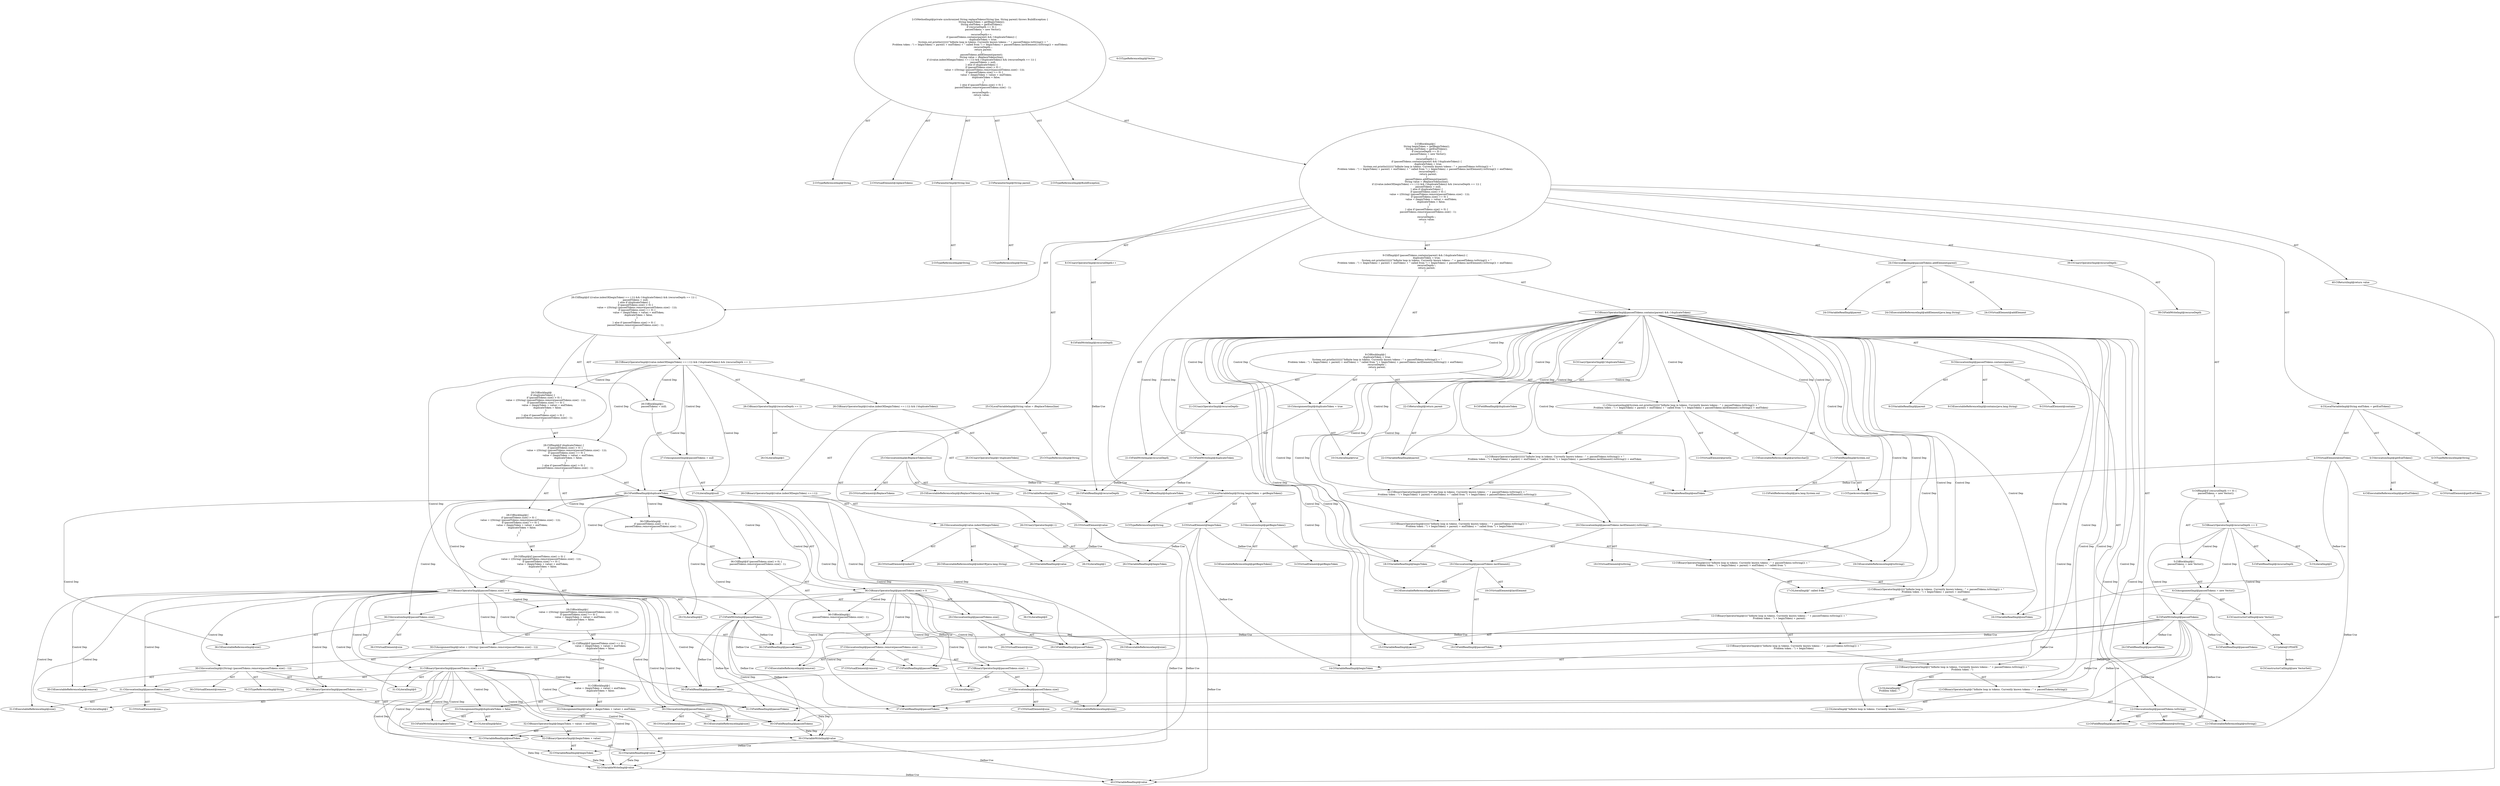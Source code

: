 digraph "replaceTokens#?,String,String" {
0 [label="2:CtTypeReferenceImpl@String" shape=ellipse]
1 [label="2:CtVirtualElement@replaceTokens" shape=ellipse]
2 [label="2:CtParameterImpl@String line" shape=ellipse]
3 [label="2:CtTypeReferenceImpl@String" shape=ellipse]
4 [label="2:CtParameterImpl@String parent" shape=ellipse]
5 [label="2:CtTypeReferenceImpl@String" shape=ellipse]
6 [label="2:CtTypeReferenceImpl@BuildException" shape=ellipse]
7 [label="3:CtTypeReferenceImpl@String" shape=ellipse]
8 [label="3:CtExecutableReferenceImpl@getBeginToken()" shape=ellipse]
9 [label="3:CtVirtualElement@getBeginToken" shape=ellipse]
10 [label="3:CtInvocationImpl@getBeginToken()" shape=ellipse]
11 [label="3:CtVirtualElement@beginToken" shape=ellipse]
12 [label="3:CtLocalVariableImpl@String beginToken = getBeginToken()" shape=ellipse]
13 [label="4:CtTypeReferenceImpl@String" shape=ellipse]
14 [label="4:CtExecutableReferenceImpl@getEndToken()" shape=ellipse]
15 [label="4:CtVirtualElement@getEndToken" shape=ellipse]
16 [label="4:CtInvocationImpl@getEndToken()" shape=ellipse]
17 [label="4:CtVirtualElement@endToken" shape=ellipse]
18 [label="4:CtLocalVariableImpl@String endToken = getEndToken()" shape=ellipse]
19 [label="5:CtFieldReadImpl@recurseDepth" shape=ellipse]
20 [label="5:CtLiteralImpl@0" shape=ellipse]
21 [label="5:CtBinaryOperatorImpl@recurseDepth == 0" shape=ellipse]
22 [label="6:CtFieldWriteImpl@passedTokens" shape=ellipse]
23 [label="6:CtTypeReferenceImpl@Vector" shape=ellipse]
24 [label="6:CtConstructorCallImpl@new Vector()" shape=ellipse]
25 [label="6:CtAssignmentImpl@passedTokens = new Vector()" shape=ellipse]
26 [label="5:CtBlockImpl@\{
    passedTokens = new Vector();
\}" shape=ellipse]
27 [label="5:CtIfImpl@if (recurseDepth == 0) \{
    passedTokens = new Vector();
\}" shape=ellipse]
28 [label="8:CtFieldWriteImpl@recurseDepth" shape=ellipse]
29 [label="8:CtUnaryOperatorImpl@recurseDepth++" shape=ellipse]
30 [label="9:CtExecutableReferenceImpl@contains(java.lang.String)" shape=ellipse]
31 [label="9:CtVirtualElement@contains" shape=ellipse]
32 [label="9:CtFieldReadImpl@passedTokens" shape=ellipse]
33 [label="9:CtVariableReadImpl@parent" shape=ellipse]
34 [label="9:CtInvocationImpl@passedTokens.contains(parent)" shape=ellipse]
35 [label="9:CtFieldReadImpl@duplicateToken" shape=ellipse]
36 [label="9:CtUnaryOperatorImpl@(!duplicateToken)" shape=ellipse]
37 [label="9:CtBinaryOperatorImpl@passedTokens.contains(parent) && (!duplicateToken)" shape=ellipse]
38 [label="10:CtFieldWriteImpl@duplicateToken" shape=ellipse]
39 [label="10:CtLiteralImpl@true" shape=ellipse]
40 [label="10:CtAssignmentImpl@duplicateToken = true" shape=ellipse]
41 [label="11:CtExecutableReferenceImpl@println(char[])" shape=ellipse]
42 [label="11:CtVirtualElement@println" shape=ellipse]
43 [label="11:CtTypeAccessImpl@System" shape=ellipse]
44 [label="11:CtFieldReadImpl@System.out" shape=ellipse]
45 [label="11:CtFieldReferenceImpl@java.lang.System.out" shape=ellipse]
46 [label="12:CtLiteralImpl@\"Infinite loop in tokens. Currently known tokens : \"" shape=ellipse]
47 [label="12:CtExecutableReferenceImpl@toString()" shape=ellipse]
48 [label="12:CtVirtualElement@toString" shape=ellipse]
49 [label="12:CtFieldReadImpl@passedTokens" shape=ellipse]
50 [label="12:CtInvocationImpl@passedTokens.toString()" shape=ellipse]
51 [label="12:CtBinaryOperatorImpl@(\"Infinite loop in tokens. Currently known tokens : \" + passedTokens.toString())" shape=ellipse]
52 [label="13:CtLiteralImpl@\"\nProblem token : \"" shape=ellipse]
53 [label="12:CtBinaryOperatorImpl@((\"Infinite loop in tokens. Currently known tokens : \" + passedTokens.toString()) + \"\nProblem token : \")" shape=ellipse]
54 [label="14:CtVariableReadImpl@beginToken" shape=ellipse]
55 [label="12:CtBinaryOperatorImpl@(((\"Infinite loop in tokens. Currently known tokens : \" + passedTokens.toString()) + \"\nProblem token : \") + beginToken)" shape=ellipse]
56 [label="15:CtVariableReadImpl@parent" shape=ellipse]
57 [label="12:CtBinaryOperatorImpl@((((\"Infinite loop in tokens. Currently known tokens : \" + passedTokens.toString()) + \"\nProblem token : \") + beginToken) + parent)" shape=ellipse]
58 [label="16:CtVariableReadImpl@endToken" shape=ellipse]
59 [label="12:CtBinaryOperatorImpl@(((((\"Infinite loop in tokens. Currently known tokens : \" + passedTokens.toString()) + \"\nProblem token : \") + beginToken) + parent) + endToken)" shape=ellipse]
60 [label="17:CtLiteralImpl@\" called from \"" shape=ellipse]
61 [label="12:CtBinaryOperatorImpl@((((((\"Infinite loop in tokens. Currently known tokens : \" + passedTokens.toString()) + \"\nProblem token : \") + beginToken) + parent) + endToken) + \" called from \")" shape=ellipse]
62 [label="18:CtVariableReadImpl@beginToken" shape=ellipse]
63 [label="12:CtBinaryOperatorImpl@(((((((\"Infinite loop in tokens. Currently known tokens : \" + passedTokens.toString()) + \"\nProblem token : \") + beginToken) + parent) + endToken) + \" called from \") + beginToken)" shape=ellipse]
64 [label="19:CtExecutableReferenceImpl@toString()" shape=ellipse]
65 [label="19:CtVirtualElement@toString" shape=ellipse]
66 [label="19:CtExecutableReferenceImpl@lastElement()" shape=ellipse]
67 [label="19:CtVirtualElement@lastElement" shape=ellipse]
68 [label="19:CtFieldReadImpl@passedTokens" shape=ellipse]
69 [label="19:CtInvocationImpl@passedTokens.lastElement()" shape=ellipse]
70 [label="19:CtInvocationImpl@passedTokens.lastElement().toString()" shape=ellipse]
71 [label="12:CtBinaryOperatorImpl@((((((((\"Infinite loop in tokens. Currently known tokens : \" + passedTokens.toString()) + \"\nProblem token : \") + beginToken) + parent) + endToken) + \" called from \") + beginToken) + passedTokens.lastElement().toString())" shape=ellipse]
72 [label="20:CtVariableReadImpl@endToken" shape=ellipse]
73 [label="12:CtBinaryOperatorImpl@((((((((\"Infinite loop in tokens. Currently known tokens : \" + passedTokens.toString()) + \"\nProblem token : \") + beginToken) + parent) + endToken) + \" called from \") + beginToken) + passedTokens.lastElement().toString()) + endToken" shape=ellipse]
74 [label="11:CtInvocationImpl@System.out.println(((((((((\"Infinite loop in tokens. Currently known tokens : \" + passedTokens.toString()) + \"\nProblem token : \") + beginToken) + parent) + endToken) + \" called from \") + beginToken) + passedTokens.lastElement().toString()) + endToken)" shape=ellipse]
75 [label="21:CtFieldWriteImpl@recurseDepth" shape=ellipse]
76 [label="21:CtUnaryOperatorImpl@recurseDepth--" shape=ellipse]
77 [label="22:CtVariableReadImpl@parent" shape=ellipse]
78 [label="22:CtReturnImpl@return parent" shape=ellipse]
79 [label="9:CtBlockImpl@\{
    duplicateToken = true;
    System.out.println(((((((((\"Infinite loop in tokens. Currently known tokens : \" + passedTokens.toString()) + \"\nProblem token : \") + beginToken) + parent) + endToken) + \" called from \") + beginToken) + passedTokens.lastElement().toString()) + endToken);
    recurseDepth--;
    return parent;
\}" shape=ellipse]
80 [label="9:CtIfImpl@if (passedTokens.contains(parent) && (!duplicateToken)) \{
    duplicateToken = true;
    System.out.println(((((((((\"Infinite loop in tokens. Currently known tokens : \" + passedTokens.toString()) + \"\nProblem token : \") + beginToken) + parent) + endToken) + \" called from \") + beginToken) + passedTokens.lastElement().toString()) + endToken);
    recurseDepth--;
    return parent;
\}" shape=ellipse]
81 [label="24:CtExecutableReferenceImpl@addElement(java.lang.String)" shape=ellipse]
82 [label="24:CtVirtualElement@addElement" shape=ellipse]
83 [label="24:CtFieldReadImpl@passedTokens" shape=ellipse]
84 [label="24:CtVariableReadImpl@parent" shape=ellipse]
85 [label="24:CtInvocationImpl@passedTokens.addElement(parent)" shape=ellipse]
86 [label="25:CtTypeReferenceImpl@String" shape=ellipse]
87 [label="25:CtExecutableReferenceImpl@iReplaceTokens(java.lang.String)" shape=ellipse]
88 [label="25:CtVirtualElement@iReplaceTokens" shape=ellipse]
89 [label="25:CtVariableReadImpl@line" shape=ellipse]
90 [label="25:CtInvocationImpl@iReplaceTokens(line)" shape=ellipse]
91 [label="25:CtVirtualElement@value" shape=ellipse]
92 [label="25:CtLocalVariableImpl@String value = iReplaceTokens(line)" shape=ellipse]
93 [label="26:CtExecutableReferenceImpl@indexOf(java.lang.String)" shape=ellipse]
94 [label="26:CtVirtualElement@indexOf" shape=ellipse]
95 [label="26:CtVariableReadImpl@value" shape=ellipse]
96 [label="26:CtVariableReadImpl@beginToken" shape=ellipse]
97 [label="26:CtInvocationImpl@value.indexOf(beginToken)" shape=ellipse]
98 [label="26:CtLiteralImpl@1" shape=ellipse]
99 [label="26:CtUnaryOperatorImpl@(-1)" shape=ellipse]
100 [label="26:CtBinaryOperatorImpl@(value.indexOf(beginToken) == (-1))" shape=ellipse]
101 [label="26:CtFieldReadImpl@duplicateToken" shape=ellipse]
102 [label="26:CtUnaryOperatorImpl@(!duplicateToken)" shape=ellipse]
103 [label="26:CtBinaryOperatorImpl@((value.indexOf(beginToken) == (-1)) && (!duplicateToken))" shape=ellipse]
104 [label="26:CtFieldReadImpl@recurseDepth" shape=ellipse]
105 [label="26:CtLiteralImpl@1" shape=ellipse]
106 [label="26:CtBinaryOperatorImpl@(recurseDepth == 1)" shape=ellipse]
107 [label="26:CtBinaryOperatorImpl@((value.indexOf(beginToken) == (-1)) && (!duplicateToken)) && (recurseDepth == 1)" shape=ellipse]
108 [label="27:CtFieldWriteImpl@passedTokens" shape=ellipse]
109 [label="27:CtLiteralImpl@null" shape=ellipse]
110 [label="27:CtAssignmentImpl@passedTokens = null" shape=ellipse]
111 [label="26:CtBlockImpl@\{
    passedTokens = null;
\}" shape=ellipse]
112 [label="28:CtFieldReadImpl@duplicateToken" shape=ellipse]
113 [label="29:CtExecutableReferenceImpl@size()" shape=ellipse]
114 [label="29:CtVirtualElement@size" shape=ellipse]
115 [label="29:CtFieldReadImpl@passedTokens" shape=ellipse]
116 [label="29:CtInvocationImpl@passedTokens.size()" shape=ellipse]
117 [label="29:CtLiteralImpl@0" shape=ellipse]
118 [label="29:CtBinaryOperatorImpl@passedTokens.size() > 0" shape=ellipse]
119 [label="30:CtVariableWriteImpl@value" shape=ellipse]
120 [label="30:CtExecutableReferenceImpl@remove()" shape=ellipse]
121 [label="30:CtVirtualElement@remove" shape=ellipse]
122 [label="30:CtFieldReadImpl@passedTokens" shape=ellipse]
123 [label="30:CtExecutableReferenceImpl@size()" shape=ellipse]
124 [label="30:CtVirtualElement@size" shape=ellipse]
125 [label="30:CtFieldReadImpl@passedTokens" shape=ellipse]
126 [label="30:CtInvocationImpl@passedTokens.size()" shape=ellipse]
127 [label="30:CtLiteralImpl@1" shape=ellipse]
128 [label="30:CtBinaryOperatorImpl@passedTokens.size() - 1" shape=ellipse]
129 [label="30:CtInvocationImpl@((String) (passedTokens.remove(passedTokens.size() - 1)))" shape=ellipse]
130 [label="30:CtTypeReferenceImpl@String" shape=ellipse]
131 [label="30:CtAssignmentImpl@value = ((String) (passedTokens.remove(passedTokens.size() - 1)))" shape=ellipse]
132 [label="31:CtExecutableReferenceImpl@size()" shape=ellipse]
133 [label="31:CtVirtualElement@size" shape=ellipse]
134 [label="31:CtFieldReadImpl@passedTokens" shape=ellipse]
135 [label="31:CtInvocationImpl@passedTokens.size()" shape=ellipse]
136 [label="31:CtLiteralImpl@0" shape=ellipse]
137 [label="31:CtBinaryOperatorImpl@passedTokens.size() == 0" shape=ellipse]
138 [label="32:CtVariableWriteImpl@value" shape=ellipse]
139 [label="32:CtVariableReadImpl@beginToken" shape=ellipse]
140 [label="32:CtVariableReadImpl@value" shape=ellipse]
141 [label="32:CtBinaryOperatorImpl@(beginToken + value)" shape=ellipse]
142 [label="32:CtVariableReadImpl@endToken" shape=ellipse]
143 [label="32:CtBinaryOperatorImpl@(beginToken + value) + endToken" shape=ellipse]
144 [label="32:CtAssignmentImpl@value = (beginToken + value) + endToken" shape=ellipse]
145 [label="33:CtFieldWriteImpl@duplicateToken" shape=ellipse]
146 [label="33:CtLiteralImpl@false" shape=ellipse]
147 [label="33:CtAssignmentImpl@duplicateToken = false" shape=ellipse]
148 [label="31:CtBlockImpl@\{
    value = (beginToken + value) + endToken;
    duplicateToken = false;
\}" shape=ellipse]
149 [label="31:CtIfImpl@if (passedTokens.size() == 0) \{
    value = (beginToken + value) + endToken;
    duplicateToken = false;
\}" shape=ellipse]
150 [label="29:CtBlockImpl@\{
    value = ((String) (passedTokens.remove(passedTokens.size() - 1)));
    if (passedTokens.size() == 0) \{
        value = (beginToken + value) + endToken;
        duplicateToken = false;
    \}
\}" shape=ellipse]
151 [label="29:CtIfImpl@if (passedTokens.size() > 0) \{
    value = ((String) (passedTokens.remove(passedTokens.size() - 1)));
    if (passedTokens.size() == 0) \{
        value = (beginToken + value) + endToken;
        duplicateToken = false;
    \}
\}" shape=ellipse]
152 [label="28:CtBlockImpl@\{
    if (passedTokens.size() > 0) \{
        value = ((String) (passedTokens.remove(passedTokens.size() - 1)));
        if (passedTokens.size() == 0) \{
            value = (beginToken + value) + endToken;
            duplicateToken = false;
        \}
    \}
\}" shape=ellipse]
153 [label="36:CtExecutableReferenceImpl@size()" shape=ellipse]
154 [label="36:CtVirtualElement@size" shape=ellipse]
155 [label="36:CtFieldReadImpl@passedTokens" shape=ellipse]
156 [label="36:CtInvocationImpl@passedTokens.size()" shape=ellipse]
157 [label="36:CtLiteralImpl@0" shape=ellipse]
158 [label="36:CtBinaryOperatorImpl@passedTokens.size() > 0" shape=ellipse]
159 [label="37:CtExecutableReferenceImpl@remove()" shape=ellipse]
160 [label="37:CtVirtualElement@remove" shape=ellipse]
161 [label="37:CtFieldReadImpl@passedTokens" shape=ellipse]
162 [label="37:CtExecutableReferenceImpl@size()" shape=ellipse]
163 [label="37:CtVirtualElement@size" shape=ellipse]
164 [label="37:CtFieldReadImpl@passedTokens" shape=ellipse]
165 [label="37:CtInvocationImpl@passedTokens.size()" shape=ellipse]
166 [label="37:CtLiteralImpl@1" shape=ellipse]
167 [label="37:CtBinaryOperatorImpl@passedTokens.size() - 1" shape=ellipse]
168 [label="37:CtInvocationImpl@passedTokens.remove(passedTokens.size() - 1)" shape=ellipse]
169 [label="36:CtBlockImpl@\{
    passedTokens.remove(passedTokens.size() - 1);
\}" shape=ellipse]
170 [label="36:CtIfImpl@if (passedTokens.size() > 0) \{
    passedTokens.remove(passedTokens.size() - 1);
\}" shape=ellipse]
171 [label="36:CtBlockImpl@
    if (passedTokens.size() > 0) \{
        passedTokens.remove(passedTokens.size() - 1);
    \}
" shape=ellipse]
172 [label="28:CtIfImpl@if (duplicateToken) \{
    if (passedTokens.size() > 0) \{
        value = ((String) (passedTokens.remove(passedTokens.size() - 1)));
        if (passedTokens.size() == 0) \{
            value = (beginToken + value) + endToken;
            duplicateToken = false;
        \}
    \}
\} else if (passedTokens.size() > 0) \{
    passedTokens.remove(passedTokens.size() - 1);
\}" shape=ellipse]
173 [label="28:CtBlockImpl@
    if (duplicateToken) \{
        if (passedTokens.size() > 0) \{
            value = ((String) (passedTokens.remove(passedTokens.size() - 1)));
            if (passedTokens.size() == 0) \{
                value = (beginToken + value) + endToken;
                duplicateToken = false;
            \}
        \}
    \} else if (passedTokens.size() > 0) \{
        passedTokens.remove(passedTokens.size() - 1);
    \}
" shape=ellipse]
174 [label="26:CtIfImpl@if (((value.indexOf(beginToken) == (-1)) && (!duplicateToken)) && (recurseDepth == 1)) \{
    passedTokens = null;
\} else if (duplicateToken) \{
    if (passedTokens.size() > 0) \{
        value = ((String) (passedTokens.remove(passedTokens.size() - 1)));
        if (passedTokens.size() == 0) \{
            value = (beginToken + value) + endToken;
            duplicateToken = false;
        \}
    \}
\} else if (passedTokens.size() > 0) \{
    passedTokens.remove(passedTokens.size() - 1);
\}" shape=ellipse]
175 [label="39:CtFieldWriteImpl@recurseDepth" shape=ellipse]
176 [label="39:CtUnaryOperatorImpl@recurseDepth--" shape=ellipse]
177 [label="40:CtVariableReadImpl@value" shape=ellipse]
178 [label="40:CtReturnImpl@return value" shape=ellipse]
179 [label="2:CtBlockImpl@\{
    String beginToken = getBeginToken();
    String endToken = getEndToken();
    if (recurseDepth == 0) \{
        passedTokens = new Vector();
    \}
    recurseDepth++;
    if (passedTokens.contains(parent) && (!duplicateToken)) \{
        duplicateToken = true;
        System.out.println(((((((((\"Infinite loop in tokens. Currently known tokens : \" + passedTokens.toString()) + \"\nProblem token : \") + beginToken) + parent) + endToken) + \" called from \") + beginToken) + passedTokens.lastElement().toString()) + endToken);
        recurseDepth--;
        return parent;
    \}
    passedTokens.addElement(parent);
    String value = iReplaceTokens(line);
    if (((value.indexOf(beginToken) == (-1)) && (!duplicateToken)) && (recurseDepth == 1)) \{
        passedTokens = null;
    \} else if (duplicateToken) \{
        if (passedTokens.size() > 0) \{
            value = ((String) (passedTokens.remove(passedTokens.size() - 1)));
            if (passedTokens.size() == 0) \{
                value = (beginToken + value) + endToken;
                duplicateToken = false;
            \}
        \}
    \} else if (passedTokens.size() > 0) \{
        passedTokens.remove(passedTokens.size() - 1);
    \}
    recurseDepth--;
    return value;
\}" shape=ellipse]
180 [label="2:CtMethodImpl@private synchronized String replaceTokens(String line, String parent) throws BuildException \{
    String beginToken = getBeginToken();
    String endToken = getEndToken();
    if (recurseDepth == 0) \{
        passedTokens = new Vector();
    \}
    recurseDepth++;
    if (passedTokens.contains(parent) && (!duplicateToken)) \{
        duplicateToken = true;
        System.out.println(((((((((\"Infinite loop in tokens. Currently known tokens : \" + passedTokens.toString()) + \"\nProblem token : \") + beginToken) + parent) + endToken) + \" called from \") + beginToken) + passedTokens.lastElement().toString()) + endToken);
        recurseDepth--;
        return parent;
    \}
    passedTokens.addElement(parent);
    String value = iReplaceTokens(line);
    if (((value.indexOf(beginToken) == (-1)) && (!duplicateToken)) && (recurseDepth == 1)) \{
        passedTokens = null;
    \} else if (duplicateToken) \{
        if (passedTokens.size() > 0) \{
            value = ((String) (passedTokens.remove(passedTokens.size() - 1)));
            if (passedTokens.size() == 0) \{
                value = (beginToken + value) + endToken;
                duplicateToken = false;
            \}
        \}
    \} else if (passedTokens.size() > 0) \{
        passedTokens.remove(passedTokens.size() - 1);
    \}
    recurseDepth--;
    return value;
\}" shape=ellipse]
181 [label="6:Update@UPDATE" shape=ellipse]
182 [label="6:CtConstructorCallImpl@new VectorSet()" shape=ellipse]
2 -> 3 [label="AST"];
4 -> 5 [label="AST"];
10 -> 9 [label="AST"];
10 -> 8 [label="AST"];
11 -> 54 [label="Define-Use"];
11 -> 62 [label="Define-Use"];
11 -> 96 [label="Define-Use"];
11 -> 139 [label="Define-Use"];
12 -> 11 [label="AST"];
12 -> 7 [label="AST"];
12 -> 10 [label="AST"];
16 -> 15 [label="AST"];
16 -> 14 [label="AST"];
17 -> 58 [label="Define-Use"];
17 -> 72 [label="Define-Use"];
17 -> 142 [label="Define-Use"];
18 -> 17 [label="AST"];
18 -> 13 [label="AST"];
18 -> 16 [label="AST"];
21 -> 19 [label="AST"];
21 -> 20 [label="AST"];
21 -> 26 [label="Control Dep"];
21 -> 25 [label="Control Dep"];
21 -> 22 [label="Control Dep"];
21 -> 24 [label="Control Dep"];
22 -> 32 [label="Define-Use"];
22 -> 49 [label="Define-Use"];
22 -> 68 [label="Define-Use"];
22 -> 83 [label="Define-Use"];
22 -> 115 [label="Define-Use"];
22 -> 122 [label="Define-Use"];
22 -> 125 [label="Define-Use"];
22 -> 134 [label="Define-Use"];
22 -> 155 [label="Define-Use"];
22 -> 161 [label="Define-Use"];
22 -> 164 [label="Define-Use"];
24 -> 181 [label="Action"];
25 -> 22 [label="AST"];
25 -> 24 [label="AST"];
26 -> 25 [label="AST"];
27 -> 21 [label="AST"];
27 -> 26 [label="AST"];
28 -> 104 [label="Define-Use"];
29 -> 28 [label="AST"];
34 -> 31 [label="AST"];
34 -> 32 [label="AST"];
34 -> 30 [label="AST"];
34 -> 33 [label="AST"];
36 -> 35 [label="AST"];
37 -> 34 [label="AST"];
37 -> 36 [label="AST"];
37 -> 79 [label="Control Dep"];
37 -> 40 [label="Control Dep"];
37 -> 38 [label="Control Dep"];
37 -> 39 [label="Control Dep"];
37 -> 74 [label="Control Dep"];
37 -> 41 [label="Control Dep"];
37 -> 44 [label="Control Dep"];
37 -> 43 [label="Control Dep"];
37 -> 73 [label="Control Dep"];
37 -> 71 [label="Control Dep"];
37 -> 63 [label="Control Dep"];
37 -> 61 [label="Control Dep"];
37 -> 59 [label="Control Dep"];
37 -> 57 [label="Control Dep"];
37 -> 55 [label="Control Dep"];
37 -> 53 [label="Control Dep"];
37 -> 51 [label="Control Dep"];
37 -> 46 [label="Control Dep"];
37 -> 50 [label="Control Dep"];
37 -> 47 [label="Control Dep"];
37 -> 49 [label="Control Dep"];
37 -> 52 [label="Control Dep"];
37 -> 54 [label="Control Dep"];
37 -> 56 [label="Control Dep"];
37 -> 58 [label="Control Dep"];
37 -> 60 [label="Control Dep"];
37 -> 62 [label="Control Dep"];
37 -> 70 [label="Control Dep"];
37 -> 64 [label="Control Dep"];
37 -> 69 [label="Control Dep"];
37 -> 66 [label="Control Dep"];
37 -> 68 [label="Control Dep"];
37 -> 72 [label="Control Dep"];
37 -> 76 [label="Control Dep"];
37 -> 75 [label="Control Dep"];
37 -> 78 [label="Control Dep"];
37 -> 77 [label="Control Dep"];
38 -> 101 [label="Define-Use"];
38 -> 112 [label="Define-Use"];
40 -> 38 [label="AST"];
40 -> 39 [label="AST"];
44 -> 43 [label="AST"];
44 -> 45 [label="AST"];
50 -> 48 [label="AST"];
50 -> 49 [label="AST"];
50 -> 47 [label="AST"];
51 -> 46 [label="AST"];
51 -> 50 [label="AST"];
53 -> 51 [label="AST"];
53 -> 52 [label="AST"];
55 -> 53 [label="AST"];
55 -> 54 [label="AST"];
57 -> 55 [label="AST"];
57 -> 56 [label="AST"];
59 -> 57 [label="AST"];
59 -> 58 [label="AST"];
61 -> 59 [label="AST"];
61 -> 60 [label="AST"];
63 -> 61 [label="AST"];
63 -> 62 [label="AST"];
69 -> 67 [label="AST"];
69 -> 68 [label="AST"];
69 -> 66 [label="AST"];
70 -> 65 [label="AST"];
70 -> 69 [label="AST"];
70 -> 64 [label="AST"];
71 -> 63 [label="AST"];
71 -> 70 [label="AST"];
73 -> 71 [label="AST"];
73 -> 72 [label="AST"];
74 -> 42 [label="AST"];
74 -> 44 [label="AST"];
74 -> 41 [label="AST"];
74 -> 73 [label="AST"];
75 -> 104 [label="Define-Use"];
76 -> 75 [label="AST"];
78 -> 77 [label="AST"];
79 -> 40 [label="AST"];
79 -> 74 [label="AST"];
79 -> 76 [label="AST"];
79 -> 78 [label="AST"];
80 -> 37 [label="AST"];
80 -> 79 [label="AST"];
85 -> 82 [label="AST"];
85 -> 83 [label="AST"];
85 -> 81 [label="AST"];
85 -> 84 [label="AST"];
89 -> 91 [label="Data Dep"];
90 -> 88 [label="AST"];
90 -> 87 [label="AST"];
90 -> 89 [label="AST"];
91 -> 95 [label="Define-Use"];
91 -> 140 [label="Define-Use"];
91 -> 177 [label="Define-Use"];
92 -> 91 [label="AST"];
92 -> 86 [label="AST"];
92 -> 90 [label="AST"];
97 -> 94 [label="AST"];
97 -> 95 [label="AST"];
97 -> 93 [label="AST"];
97 -> 96 [label="AST"];
99 -> 98 [label="AST"];
100 -> 97 [label="AST"];
100 -> 99 [label="AST"];
102 -> 101 [label="AST"];
103 -> 100 [label="AST"];
103 -> 102 [label="AST"];
106 -> 104 [label="AST"];
106 -> 105 [label="AST"];
107 -> 103 [label="AST"];
107 -> 106 [label="AST"];
107 -> 111 [label="Control Dep"];
107 -> 110 [label="Control Dep"];
107 -> 108 [label="Control Dep"];
107 -> 109 [label="Control Dep"];
107 -> 173 [label="Control Dep"];
107 -> 172 [label="Control Dep"];
107 -> 112 [label="Control Dep"];
108 -> 115 [label="Define-Use"];
108 -> 122 [label="Define-Use"];
108 -> 125 [label="Define-Use"];
108 -> 134 [label="Define-Use"];
108 -> 155 [label="Define-Use"];
108 -> 161 [label="Define-Use"];
108 -> 164 [label="Define-Use"];
110 -> 108 [label="AST"];
110 -> 109 [label="AST"];
111 -> 110 [label="AST"];
112 -> 152 [label="Control Dep"];
112 -> 151 [label="Control Dep"];
112 -> 118 [label="Control Dep"];
112 -> 116 [label="Control Dep"];
112 -> 113 [label="Control Dep"];
112 -> 115 [label="Control Dep"];
112 -> 117 [label="Control Dep"];
112 -> 171 [label="Control Dep"];
112 -> 170 [label="Control Dep"];
112 -> 158 [label="Control Dep"];
112 -> 156 [label="Control Dep"];
112 -> 153 [label="Control Dep"];
112 -> 155 [label="Control Dep"];
112 -> 157 [label="Control Dep"];
116 -> 114 [label="AST"];
116 -> 115 [label="AST"];
116 -> 113 [label="AST"];
118 -> 116 [label="AST"];
118 -> 117 [label="AST"];
118 -> 150 [label="Control Dep"];
118 -> 131 [label="Control Dep"];
118 -> 119 [label="Control Dep"];
118 -> 129 [label="Control Dep"];
118 -> 120 [label="Control Dep"];
118 -> 122 [label="Control Dep"];
118 -> 128 [label="Control Dep"];
118 -> 126 [label="Control Dep"];
118 -> 123 [label="Control Dep"];
118 -> 125 [label="Control Dep"];
118 -> 127 [label="Control Dep"];
118 -> 149 [label="Control Dep"];
118 -> 137 [label="Control Dep"];
118 -> 135 [label="Control Dep"];
118 -> 132 [label="Control Dep"];
118 -> 134 [label="Control Dep"];
118 -> 136 [label="Control Dep"];
119 -> 140 [label="Define-Use"];
119 -> 177 [label="Define-Use"];
122 -> 119 [label="Data Dep"];
125 -> 119 [label="Data Dep"];
126 -> 124 [label="AST"];
126 -> 125 [label="AST"];
126 -> 123 [label="AST"];
128 -> 126 [label="AST"];
128 -> 127 [label="AST"];
129 -> 121 [label="AST"];
129 -> 130 [label="AST"];
129 -> 122 [label="AST"];
129 -> 120 [label="AST"];
129 -> 128 [label="AST"];
131 -> 119 [label="AST"];
131 -> 129 [label="AST"];
135 -> 133 [label="AST"];
135 -> 134 [label="AST"];
135 -> 132 [label="AST"];
137 -> 135 [label="AST"];
137 -> 136 [label="AST"];
137 -> 148 [label="Control Dep"];
137 -> 144 [label="Control Dep"];
137 -> 138 [label="Control Dep"];
137 -> 143 [label="Control Dep"];
137 -> 141 [label="Control Dep"];
137 -> 139 [label="Control Dep"];
137 -> 140 [label="Control Dep"];
137 -> 142 [label="Control Dep"];
137 -> 147 [label="Control Dep"];
137 -> 145 [label="Control Dep"];
137 -> 146 [label="Control Dep"];
138 -> 177 [label="Define-Use"];
139 -> 138 [label="Data Dep"];
140 -> 138 [label="Data Dep"];
141 -> 139 [label="AST"];
141 -> 140 [label="AST"];
142 -> 138 [label="Data Dep"];
143 -> 141 [label="AST"];
143 -> 142 [label="AST"];
144 -> 138 [label="AST"];
144 -> 143 [label="AST"];
147 -> 145 [label="AST"];
147 -> 146 [label="AST"];
148 -> 144 [label="AST"];
148 -> 147 [label="AST"];
149 -> 137 [label="AST"];
149 -> 148 [label="AST"];
150 -> 131 [label="AST"];
150 -> 149 [label="AST"];
151 -> 118 [label="AST"];
151 -> 150 [label="AST"];
152 -> 151 [label="AST"];
156 -> 154 [label="AST"];
156 -> 155 [label="AST"];
156 -> 153 [label="AST"];
158 -> 156 [label="AST"];
158 -> 157 [label="AST"];
158 -> 169 [label="Control Dep"];
158 -> 168 [label="Control Dep"];
158 -> 159 [label="Control Dep"];
158 -> 161 [label="Control Dep"];
158 -> 167 [label="Control Dep"];
158 -> 165 [label="Control Dep"];
158 -> 162 [label="Control Dep"];
158 -> 164 [label="Control Dep"];
158 -> 166 [label="Control Dep"];
165 -> 163 [label="AST"];
165 -> 164 [label="AST"];
165 -> 162 [label="AST"];
167 -> 165 [label="AST"];
167 -> 166 [label="AST"];
168 -> 160 [label="AST"];
168 -> 161 [label="AST"];
168 -> 159 [label="AST"];
168 -> 167 [label="AST"];
169 -> 168 [label="AST"];
170 -> 158 [label="AST"];
170 -> 169 [label="AST"];
171 -> 170 [label="AST"];
172 -> 112 [label="AST"];
172 -> 152 [label="AST"];
172 -> 171 [label="AST"];
173 -> 172 [label="AST"];
174 -> 107 [label="AST"];
174 -> 111 [label="AST"];
174 -> 173 [label="AST"];
176 -> 175 [label="AST"];
178 -> 177 [label="AST"];
179 -> 12 [label="AST"];
179 -> 18 [label="AST"];
179 -> 27 [label="AST"];
179 -> 29 [label="AST"];
179 -> 80 [label="AST"];
179 -> 85 [label="AST"];
179 -> 92 [label="AST"];
179 -> 174 [label="AST"];
179 -> 176 [label="AST"];
179 -> 178 [label="AST"];
180 -> 1 [label="AST"];
180 -> 0 [label="AST"];
180 -> 2 [label="AST"];
180 -> 4 [label="AST"];
180 -> 6 [label="AST"];
180 -> 179 [label="AST"];
181 -> 182 [label="Action"];
}